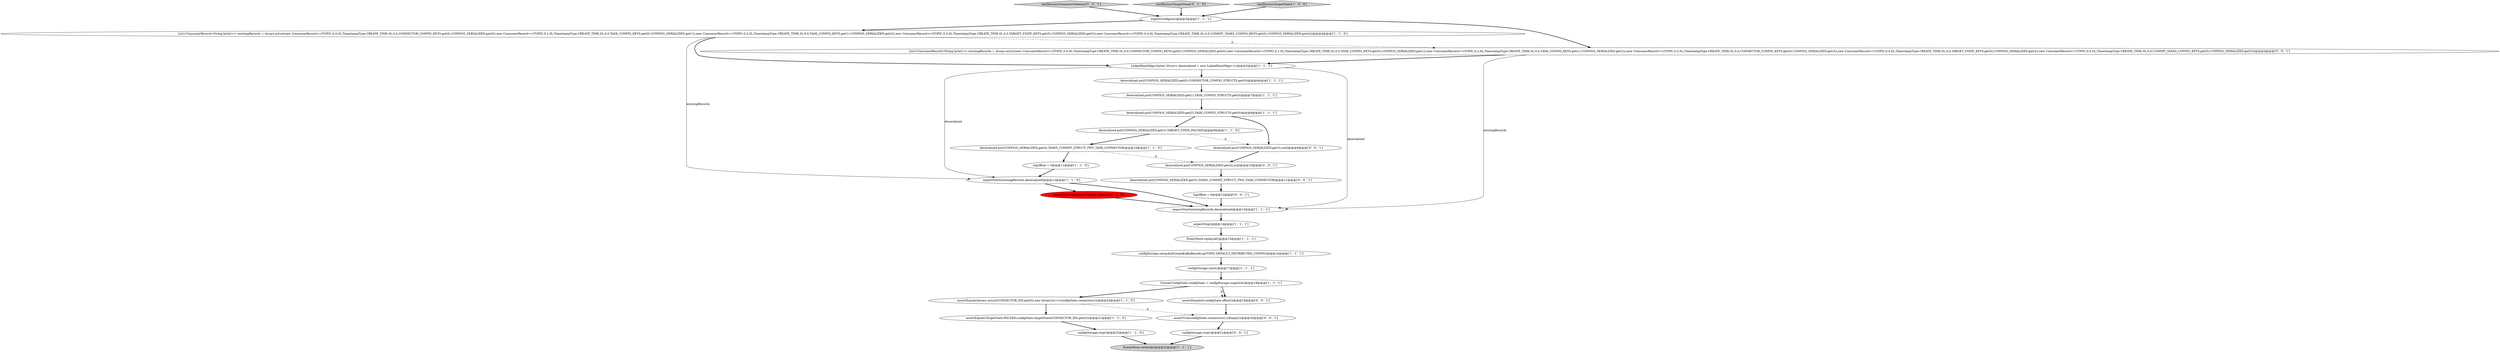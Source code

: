 digraph {
8 [style = filled, label = "assertEquals(Arrays.asList(CONNECTOR_IDS.get(0)),new ArrayList<>(configState.connectors()))@@@20@@@['1', '1', '0']", fillcolor = white, shape = ellipse image = "AAA0AAABBB1BBB"];
12 [style = filled, label = "deserialized.put(CONFIGS_SERIALIZED.get(3),TARGET_STATE_PAUSED)@@@9@@@['1', '1', '0']", fillcolor = white, shape = ellipse image = "AAA0AAABBB1BBB"];
25 [style = filled, label = "deserialized.put(CONFIGS_SERIALIZED.get(3),null)@@@9@@@['0', '0', '1']", fillcolor = white, shape = ellipse image = "AAA0AAABBB3BBB"];
26 [style = filled, label = "deserialized.put(CONFIGS_SERIALIZED.get(4),null)@@@10@@@['0', '0', '1']", fillcolor = white, shape = ellipse image = "AAA0AAABBB3BBB"];
1 [style = filled, label = "deserialized.put(CONFIGS_SERIALIZED.get(0),CONNECTOR_CONFIG_STRUCTS.get(0))@@@6@@@['1', '1', '1']", fillcolor = white, shape = ellipse image = "AAA0AAABBB1BBB"];
29 [style = filled, label = "List<ConsumerRecord<String,byte((>> existingRecords = Arrays.asList(new ConsumerRecord<>(TOPIC,0,0,0L,TimestampType.CREATE_TIME,0L,0,0,CONNECTOR_CONFIG_KEYS.get(0),CONFIGS_SERIALIZED.get(0)),new ConsumerRecord<>(TOPIC,0,1,0L,TimestampType.CREATE_TIME,0L,0,0,TASK_CONFIG_KEYS.get(0),CONFIGS_SERIALIZED.get(1)),new ConsumerRecord<>(TOPIC,0,2,0L,TimestampType.CREATE_TIME,0L,0,0,TASK_CONFIG_KEYS.get(1),CONFIGS_SERIALIZED.get(2)),new ConsumerRecord<>(TOPIC,0,3,0L,TimestampType.CREATE_TIME,0L,0,0,CONNECTOR_CONFIG_KEYS.get(0),CONFIGS_SERIALIZED.get(3)),new ConsumerRecord<>(TOPIC,0,4,0L,TimestampType.CREATE_TIME,0L,0,0,TARGET_STATE_KEYS.get(0),CONFIGS_SERIALIZED.get(4)),new ConsumerRecord<>(TOPIC,0,5,0L,TimestampType.CREATE_TIME,0L,0,0,COMMIT_TASKS_CONFIG_KEYS.get(0),CONFIGS_SERIALIZED.get(5)))@@@4@@@['0', '0', '1']", fillcolor = white, shape = ellipse image = "AAA0AAABBB3BBB"];
27 [style = filled, label = "deserialized.put(CONFIGS_SERIALIZED.get(5),TASKS_COMMIT_STRUCT_TWO_TASK_CONNECTOR)@@@11@@@['0', '0', '1']", fillcolor = white, shape = ellipse image = "AAA0AAABBB3BBB"];
18 [style = filled, label = "logOffset = 5@@@11@@@['1', '1', '0']", fillcolor = white, shape = ellipse image = "AAA0AAABBB1BBB"];
7 [style = filled, label = "ClusterConfigState configState = configStorage.snapshot()@@@18@@@['1', '1', '1']", fillcolor = white, shape = ellipse image = "AAA0AAABBB1BBB"];
6 [style = filled, label = "List<ConsumerRecord<String,byte((>> existingRecords = Arrays.asList(new ConsumerRecord<>(TOPIC,0,0,0L,TimestampType.CREATE_TIME,0L,0,0,CONNECTOR_CONFIG_KEYS.get(0),CONFIGS_SERIALIZED.get(0)),new ConsumerRecord<>(TOPIC,0,1,0L,TimestampType.CREATE_TIME,0L,0,0,TASK_CONFIG_KEYS.get(0),CONFIGS_SERIALIZED.get(1)),new ConsumerRecord<>(TOPIC,0,2,0L,TimestampType.CREATE_TIME,0L,0,0,TASK_CONFIG_KEYS.get(1),CONFIGS_SERIALIZED.get(2)),new ConsumerRecord<>(TOPIC,0,3,0L,TimestampType.CREATE_TIME,0L,0,0,TARGET_STATE_KEYS.get(0),CONFIGS_SERIALIZED.get(3)),new ConsumerRecord<>(TOPIC,0,4,0L,TimestampType.CREATE_TIME,0L,0,0,COMMIT_TASKS_CONFIG_KEYS.get(0),CONFIGS_SERIALIZED.get(4)))@@@4@@@['1', '1', '0']", fillcolor = white, shape = ellipse image = "AAA0AAABBB1BBB"];
28 [style = filled, label = "assertEquals(6,configState.offset())@@@19@@@['0', '0', '1']", fillcolor = white, shape = ellipse image = "AAA0AAABBB3BBB"];
15 [style = filled, label = "LinkedHashMap<byte((,Struct> deserialized = new LinkedHashMap<>()@@@5@@@['1', '1', '1']", fillcolor = white, shape = ellipse image = "AAA0AAABBB1BBB"];
3 [style = filled, label = "expectStart(existingRecords,deserialized)@@@13@@@['1', '1', '1']", fillcolor = white, shape = ellipse image = "AAA0AAABBB1BBB"];
9 [style = filled, label = "deserialized.put(CONFIGS_SERIALIZED.get(2),TASK_CONFIG_STRUCTS.get(0))@@@8@@@['1', '1', '1']", fillcolor = white, shape = ellipse image = "AAA0AAABBB1BBB"];
30 [style = filled, label = "logOffset = 6@@@12@@@['0', '0', '1']", fillcolor = white, shape = ellipse image = "AAA0AAABBB3BBB"];
0 [style = filled, label = "expectStop()@@@14@@@['1', '1', '1']", fillcolor = white, shape = ellipse image = "AAA0AAABBB1BBB"];
2 [style = filled, label = "deserialized.put(CONFIGS_SERIALIZED.get(1),TASK_CONFIG_STRUCTS.get(0))@@@7@@@['1', '1', '1']", fillcolor = white, shape = ellipse image = "AAA0AAABBB1BBB"];
5 [style = filled, label = "expectConfigure()@@@3@@@['1', '1', '1']", fillcolor = white, shape = ellipse image = "AAA0AAABBB1BBB"];
14 [style = filled, label = "PowerMock.replayAll()@@@15@@@['1', '1', '1']", fillcolor = white, shape = ellipse image = "AAA0AAABBB1BBB"];
24 [style = filled, label = "testRestoreConnectorDeletion['0', '0', '1']", fillcolor = lightgray, shape = diamond image = "AAA0AAABBB3BBB"];
31 [style = filled, label = "assertTrue(configState.connectors().isEmpty())@@@20@@@['0', '0', '1']", fillcolor = white, shape = ellipse image = "AAA0AAABBB3BBB"];
16 [style = filled, label = "configStorage.setupAndCreateKafkaBasedLog(TOPIC,DEFAULT_DISTRIBUTED_CONFIG)@@@16@@@['1', '1', '1']", fillcolor = white, shape = ellipse image = "AAA0AAABBB1BBB"];
21 [style = filled, label = "expectPartitionCount(1)@@@13@@@['0', '1', '0']", fillcolor = red, shape = ellipse image = "AAA1AAABBB2BBB"];
23 [style = filled, label = "configStorage.stop()@@@21@@@['0', '0', '1']", fillcolor = white, shape = ellipse image = "AAA0AAABBB3BBB"];
4 [style = filled, label = "assertEquals(TargetState.PAUSED,configState.targetState(CONNECTOR_IDS.get(0)))@@@21@@@['1', '1', '0']", fillcolor = white, shape = ellipse image = "AAA0AAABBB1BBB"];
20 [style = filled, label = "configStorage.start()@@@17@@@['1', '1', '1']", fillcolor = white, shape = ellipse image = "AAA0AAABBB1BBB"];
13 [style = filled, label = "deserialized.put(CONFIGS_SERIALIZED.get(4),TASKS_COMMIT_STRUCT_TWO_TASK_CONNECTOR)@@@10@@@['1', '1', '0']", fillcolor = white, shape = ellipse image = "AAA0AAABBB1BBB"];
11 [style = filled, label = "PowerMock.verifyAll()@@@22@@@['1', '1', '1']", fillcolor = lightgray, shape = ellipse image = "AAA0AAABBB1BBB"];
22 [style = filled, label = "testRestoreTargetState['0', '1', '0']", fillcolor = lightgray, shape = diamond image = "AAA0AAABBB2BBB"];
17 [style = filled, label = "expectStart(existingRecords,deserialized)@@@12@@@['1', '1', '0']", fillcolor = white, shape = ellipse image = "AAA0AAABBB1BBB"];
19 [style = filled, label = "testRestoreTargetState['1', '0', '0']", fillcolor = lightgray, shape = diamond image = "AAA0AAABBB1BBB"];
10 [style = filled, label = "configStorage.stop()@@@22@@@['1', '1', '0']", fillcolor = white, shape = ellipse image = "AAA0AAABBB1BBB"];
14->16 [style = bold, label=""];
4->10 [style = bold, label=""];
5->29 [style = bold, label=""];
29->15 [style = bold, label=""];
31->23 [style = bold, label=""];
27->30 [style = bold, label=""];
28->31 [style = bold, label=""];
18->17 [style = bold, label=""];
29->3 [style = solid, label="existingRecords"];
2->9 [style = bold, label=""];
15->17 [style = solid, label="deserialized"];
7->8 [style = bold, label=""];
13->26 [style = dashed, label="0"];
22->5 [style = bold, label=""];
3->0 [style = bold, label=""];
6->15 [style = bold, label=""];
24->5 [style = bold, label=""];
19->5 [style = bold, label=""];
12->13 [style = bold, label=""];
26->27 [style = bold, label=""];
0->14 [style = bold, label=""];
6->29 [style = dashed, label="0"];
12->25 [style = dashed, label="0"];
5->6 [style = bold, label=""];
7->28 [style = bold, label=""];
30->3 [style = bold, label=""];
7->28 [style = dashed, label="0"];
15->1 [style = bold, label=""];
9->25 [style = bold, label=""];
25->26 [style = bold, label=""];
17->3 [style = bold, label=""];
1->2 [style = bold, label=""];
9->12 [style = bold, label=""];
15->3 [style = solid, label="deserialized"];
8->4 [style = bold, label=""];
6->17 [style = solid, label="existingRecords"];
20->7 [style = bold, label=""];
23->11 [style = bold, label=""];
8->31 [style = dashed, label="0"];
16->20 [style = bold, label=""];
17->21 [style = bold, label=""];
13->18 [style = bold, label=""];
21->3 [style = bold, label=""];
10->11 [style = bold, label=""];
}
